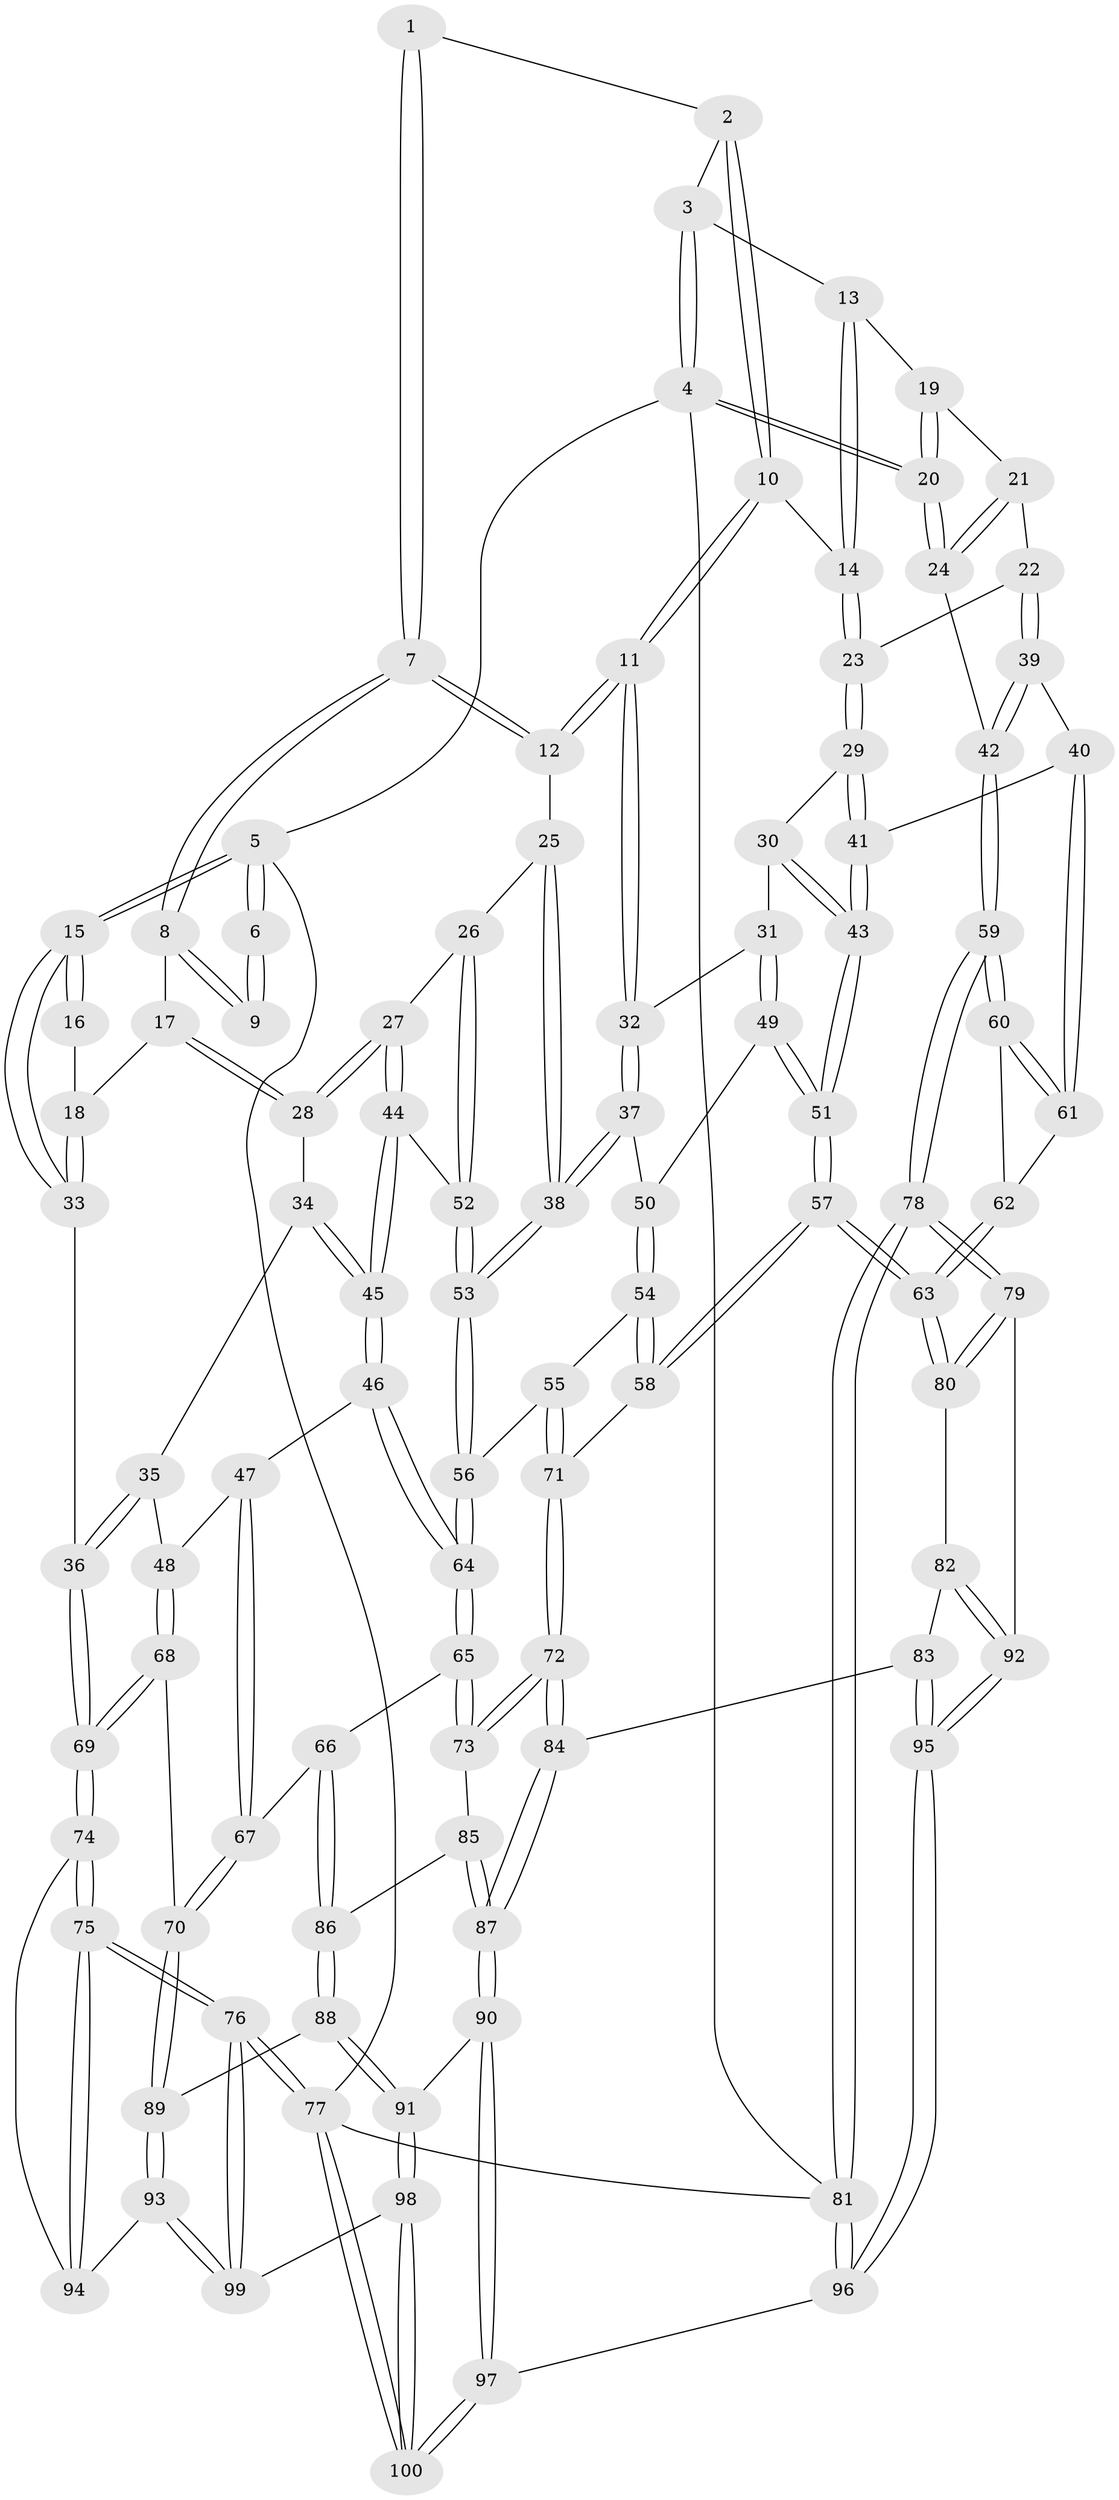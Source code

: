// Generated by graph-tools (version 1.1) at 2025/11/02/27/25 16:11:54]
// undirected, 100 vertices, 247 edges
graph export_dot {
graph [start="1"]
  node [color=gray90,style=filled];
  1 [pos="+0.4259758292476395+0"];
  2 [pos="+0.6499018917717088+0"];
  3 [pos="+0.7535767130486328+0"];
  4 [pos="+1+0"];
  5 [pos="+0+0"];
  6 [pos="+0.2621512825080419+0"];
  7 [pos="+0.35854765494048196+0.16070552651102168"];
  8 [pos="+0.3132274637774588+0.17436330258841418"];
  9 [pos="+0.15867435371934455+0.08368383212922252"];
  10 [pos="+0.6222141210754152+0.2088440648772521"];
  11 [pos="+0.5616745628504367+0.24890946957706164"];
  12 [pos="+0.39411460367338635+0.19639478673133984"];
  13 [pos="+0.8218350115151907+0.05951193593596999"];
  14 [pos="+0.7406411740496243+0.2323518101642876"];
  15 [pos="+0+0"];
  16 [pos="+0.1556441255233069+0.08406599085072668"];
  17 [pos="+0.2829756832312234+0.1998793117300875"];
  18 [pos="+0.005043221486285648+0.21069945183447836"];
  19 [pos="+0.9070544726798061+0.1401034842747852"];
  20 [pos="+1+0"];
  21 [pos="+0.9330449506431888+0.20002789581930064"];
  22 [pos="+0.8402502040256257+0.28647624665459076"];
  23 [pos="+0.7873033882234634+0.2806618378522846"];
  24 [pos="+1+0.25320531384594325"];
  25 [pos="+0.39147674225384455+0.23104940888015074"];
  26 [pos="+0.343116578280063+0.39825305620412493"];
  27 [pos="+0.30478543663766916+0.39993460845582157"];
  28 [pos="+0.21034562812375113+0.33301270910915076"];
  29 [pos="+0.7625400131507126+0.33045299192201305"];
  30 [pos="+0.7596583164862039+0.3340007593369777"];
  31 [pos="+0.7037679652189441+0.3925267963616796"];
  32 [pos="+0.5703732800495677+0.33631314703753895"];
  33 [pos="+0+0.2828878541470581"];
  34 [pos="+0.1685834231103523+0.35611856238040557"];
  35 [pos="+0.14648853998535086+0.3572063646799484"];
  36 [pos="+0+0.36002097110781905"];
  37 [pos="+0.5382272322509476+0.417261984788451"];
  38 [pos="+0.4762733400475676+0.48692525978298373"];
  39 [pos="+0.9303708915070468+0.41281760032877257"];
  40 [pos="+0.8380724129953329+0.4661122399195382"];
  41 [pos="+0.8308591019162745+0.46774049342321755"];
  42 [pos="+1+0.4731789201825251"];
  43 [pos="+0.7918207126856773+0.4870709319883078"];
  44 [pos="+0.2393663572289825+0.5042769125927804"];
  45 [pos="+0.2357058429544756+0.5072614762061454"];
  46 [pos="+0.22521661171963497+0.5364835571476275"];
  47 [pos="+0.18775457602059462+0.5550813275505345"];
  48 [pos="+0.1745175771843697+0.5562020397469304"];
  49 [pos="+0.7084691564093053+0.45787569249965004"];
  50 [pos="+0.6622497027912878+0.46828399451040226"];
  51 [pos="+0.7582625965986064+0.507230689999593"];
  52 [pos="+0.4114872793109816+0.4677605513913522"];
  53 [pos="+0.4683437874456155+0.5006735247802799"];
  54 [pos="+0.6110453373215214+0.5450254336065813"];
  55 [pos="+0.49811622875968553+0.5459179892865633"];
  56 [pos="+0.4705853127209588+0.5247392226030656"];
  57 [pos="+0.7444745809001815+0.6209916674048928"];
  58 [pos="+0.743170628071546+0.6207727106081818"];
  59 [pos="+1+0.5710906144660205"];
  60 [pos="+1+0.5755503963666273"];
  61 [pos="+0.866794408306299+0.5296609281844018"];
  62 [pos="+0.8584655981633598+0.596324668655655"];
  63 [pos="+0.759571638888036+0.6425794213117282"];
  64 [pos="+0.3671561515212138+0.6211720923354711"];
  65 [pos="+0.3636880026170413+0.639635593164982"];
  66 [pos="+0.3114646212854945+0.678770201063106"];
  67 [pos="+0.24191490431105436+0.7223411139805075"];
  68 [pos="+0+0.5800635254384144"];
  69 [pos="+0+0.5630591481417718"];
  70 [pos="+0.2202907758394123+0.7545111590687427"];
  71 [pos="+0.5548228780309874+0.662334320733767"];
  72 [pos="+0.5472234457424724+0.7360642357479987"];
  73 [pos="+0.39995738113014045+0.7027110079697892"];
  74 [pos="+0+0.5784807635724398"];
  75 [pos="+0+1"];
  76 [pos="+0+1"];
  77 [pos="+0+1"];
  78 [pos="+1+0.7804123919644742"];
  79 [pos="+1+0.7957843676117955"];
  80 [pos="+0.7664964457475258+0.6778895908230075"];
  81 [pos="+1+1"];
  82 [pos="+0.729790577149971+0.7447447876011792"];
  83 [pos="+0.5757036814103017+0.7739358483687009"];
  84 [pos="+0.5589665581819057+0.7672495697254206"];
  85 [pos="+0.3956198409276886+0.7505187766977174"];
  86 [pos="+0.34469123217226155+0.7900234400219313"];
  87 [pos="+0.465920739303889+0.8554962243450253"];
  88 [pos="+0.30505787736636064+0.8320100881407481"];
  89 [pos="+0.2187940116714311+0.8018853068965046"];
  90 [pos="+0.4509054925724147+0.8939795411237403"];
  91 [pos="+0.36240524879768893+0.8936517317122841"];
  92 [pos="+0.7708438728005121+0.9434627289206807"];
  93 [pos="+0.19027612421500786+0.8300224603132238"];
  94 [pos="+0.11756859947643503+0.8067601014850347"];
  95 [pos="+0.7051097526011363+1"];
  96 [pos="+0.6687494194086182+1"];
  97 [pos="+0.6257561602267381+1"];
  98 [pos="+0.2530148765833753+1"];
  99 [pos="+0.1770158566195887+0.877880549976357"];
  100 [pos="+0.2408051276551636+1"];
  1 -- 2;
  1 -- 7;
  1 -- 7;
  2 -- 3;
  2 -- 10;
  2 -- 10;
  3 -- 4;
  3 -- 4;
  3 -- 13;
  4 -- 5;
  4 -- 20;
  4 -- 20;
  4 -- 81;
  5 -- 6;
  5 -- 6;
  5 -- 15;
  5 -- 15;
  5 -- 77;
  6 -- 9;
  6 -- 9;
  7 -- 8;
  7 -- 8;
  7 -- 12;
  7 -- 12;
  8 -- 9;
  8 -- 9;
  8 -- 17;
  10 -- 11;
  10 -- 11;
  10 -- 14;
  11 -- 12;
  11 -- 12;
  11 -- 32;
  11 -- 32;
  12 -- 25;
  13 -- 14;
  13 -- 14;
  13 -- 19;
  14 -- 23;
  14 -- 23;
  15 -- 16;
  15 -- 16;
  15 -- 33;
  15 -- 33;
  16 -- 18;
  17 -- 18;
  17 -- 28;
  17 -- 28;
  18 -- 33;
  18 -- 33;
  19 -- 20;
  19 -- 20;
  19 -- 21;
  20 -- 24;
  20 -- 24;
  21 -- 22;
  21 -- 24;
  21 -- 24;
  22 -- 23;
  22 -- 39;
  22 -- 39;
  23 -- 29;
  23 -- 29;
  24 -- 42;
  25 -- 26;
  25 -- 38;
  25 -- 38;
  26 -- 27;
  26 -- 52;
  26 -- 52;
  27 -- 28;
  27 -- 28;
  27 -- 44;
  27 -- 44;
  28 -- 34;
  29 -- 30;
  29 -- 41;
  29 -- 41;
  30 -- 31;
  30 -- 43;
  30 -- 43;
  31 -- 32;
  31 -- 49;
  31 -- 49;
  32 -- 37;
  32 -- 37;
  33 -- 36;
  34 -- 35;
  34 -- 45;
  34 -- 45;
  35 -- 36;
  35 -- 36;
  35 -- 48;
  36 -- 69;
  36 -- 69;
  37 -- 38;
  37 -- 38;
  37 -- 50;
  38 -- 53;
  38 -- 53;
  39 -- 40;
  39 -- 42;
  39 -- 42;
  40 -- 41;
  40 -- 61;
  40 -- 61;
  41 -- 43;
  41 -- 43;
  42 -- 59;
  42 -- 59;
  43 -- 51;
  43 -- 51;
  44 -- 45;
  44 -- 45;
  44 -- 52;
  45 -- 46;
  45 -- 46;
  46 -- 47;
  46 -- 64;
  46 -- 64;
  47 -- 48;
  47 -- 67;
  47 -- 67;
  48 -- 68;
  48 -- 68;
  49 -- 50;
  49 -- 51;
  49 -- 51;
  50 -- 54;
  50 -- 54;
  51 -- 57;
  51 -- 57;
  52 -- 53;
  52 -- 53;
  53 -- 56;
  53 -- 56;
  54 -- 55;
  54 -- 58;
  54 -- 58;
  55 -- 56;
  55 -- 71;
  55 -- 71;
  56 -- 64;
  56 -- 64;
  57 -- 58;
  57 -- 58;
  57 -- 63;
  57 -- 63;
  58 -- 71;
  59 -- 60;
  59 -- 60;
  59 -- 78;
  59 -- 78;
  60 -- 61;
  60 -- 61;
  60 -- 62;
  61 -- 62;
  62 -- 63;
  62 -- 63;
  63 -- 80;
  63 -- 80;
  64 -- 65;
  64 -- 65;
  65 -- 66;
  65 -- 73;
  65 -- 73;
  66 -- 67;
  66 -- 86;
  66 -- 86;
  67 -- 70;
  67 -- 70;
  68 -- 69;
  68 -- 69;
  68 -- 70;
  69 -- 74;
  69 -- 74;
  70 -- 89;
  70 -- 89;
  71 -- 72;
  71 -- 72;
  72 -- 73;
  72 -- 73;
  72 -- 84;
  72 -- 84;
  73 -- 85;
  74 -- 75;
  74 -- 75;
  74 -- 94;
  75 -- 76;
  75 -- 76;
  75 -- 94;
  75 -- 94;
  76 -- 77;
  76 -- 77;
  76 -- 99;
  76 -- 99;
  77 -- 100;
  77 -- 100;
  77 -- 81;
  78 -- 79;
  78 -- 79;
  78 -- 81;
  78 -- 81;
  79 -- 80;
  79 -- 80;
  79 -- 92;
  80 -- 82;
  81 -- 96;
  81 -- 96;
  82 -- 83;
  82 -- 92;
  82 -- 92;
  83 -- 84;
  83 -- 95;
  83 -- 95;
  84 -- 87;
  84 -- 87;
  85 -- 86;
  85 -- 87;
  85 -- 87;
  86 -- 88;
  86 -- 88;
  87 -- 90;
  87 -- 90;
  88 -- 89;
  88 -- 91;
  88 -- 91;
  89 -- 93;
  89 -- 93;
  90 -- 91;
  90 -- 97;
  90 -- 97;
  91 -- 98;
  91 -- 98;
  92 -- 95;
  92 -- 95;
  93 -- 94;
  93 -- 99;
  93 -- 99;
  95 -- 96;
  95 -- 96;
  96 -- 97;
  97 -- 100;
  97 -- 100;
  98 -- 99;
  98 -- 100;
  98 -- 100;
}

